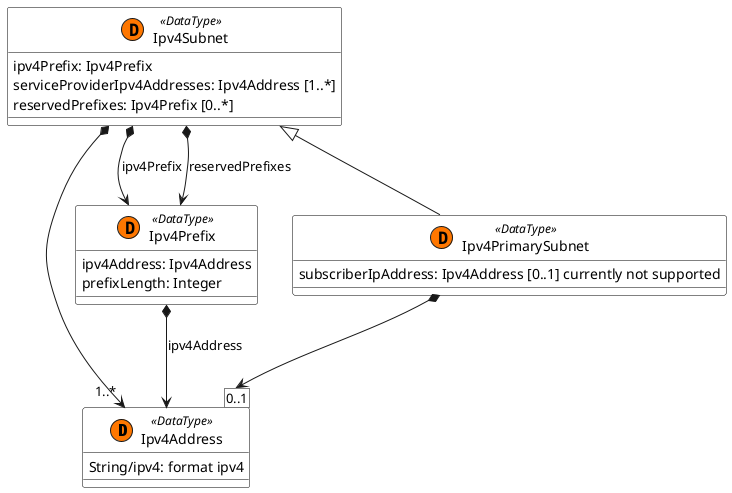 @startuml

skinparam {
    FontName Times
    ClassBackgroundColor White
    ClassBorderColor Black
    ClassBorderColor<<ServiceSpecification>> FireBrick
}
!define datatype(x) class x << (D,#FF7700) DataType>>

datatype(Ipv4Address) {
    String/ipv4: format ipv4
}


datatype(Ipv4Prefix) {
    ipv4Address: Ipv4Address
    prefixLength: Integer
}

Ipv4Prefix *--> Ipv4Address: ipv4Address

datatype(Ipv4PrimarySubnet) {
    subscriberIpAddress: Ipv4Address [0..1] currently not supported
}

Ipv4PrimarySubnet *--> [0..1] Ipv4Address

datatype(Ipv4Subnet) {
    ipv4Prefix: Ipv4Prefix
    serviceProviderIpv4Addresses: Ipv4Address [1..*]
    reservedPrefixes: Ipv4Prefix [0..*]
}

Ipv4Subnet *--> Ipv4Prefix: ipv4Prefix
Ipv4Subnet *--> Ipv4Prefix: reservedPrefixes
Ipv4Subnet *--> "1..*" Ipv4Address

Ipv4Subnet <|-- Ipv4PrimarySubnet


@enduml